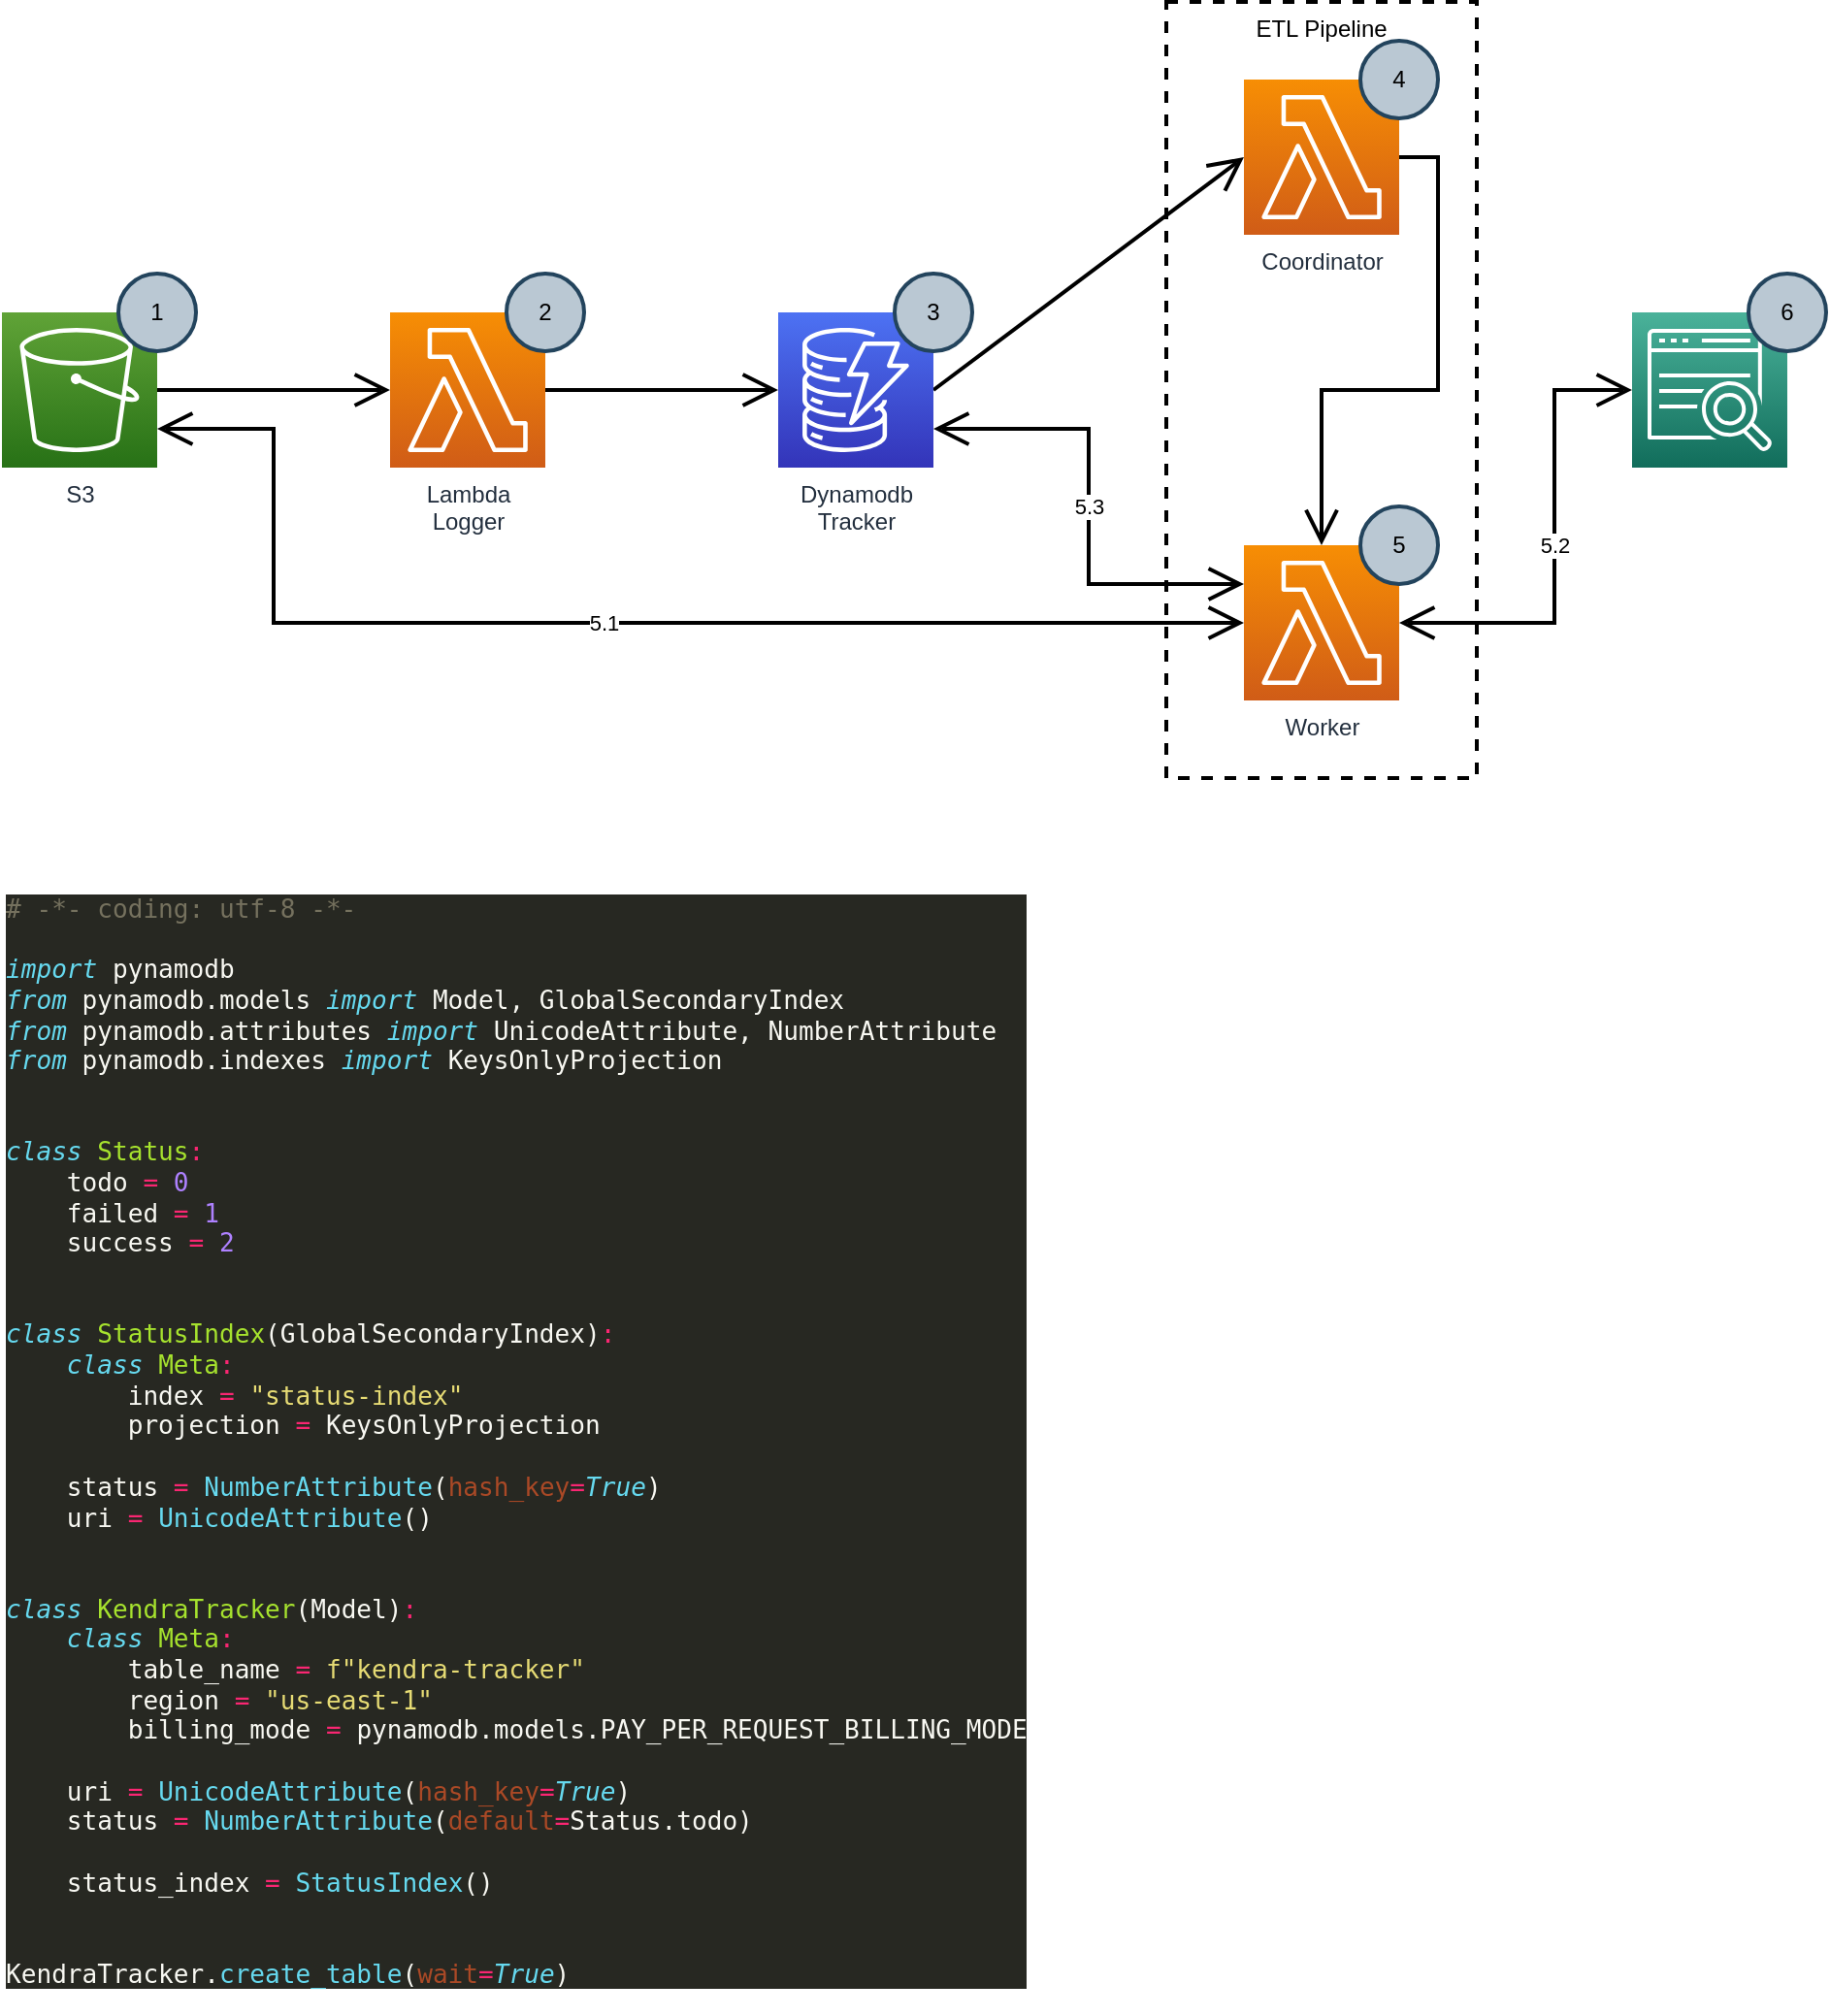 <mxfile version="15.3.5" type="device"><diagram id="dCZmBSks4zcnj14Uf_Pd" name="Page-1"><mxGraphModel dx="1106" dy="852" grid="1" gridSize="10" guides="1" tooltips="1" connect="1" arrows="1" fold="1" page="1" pageScale="1" pageWidth="850" pageHeight="1100" math="0" shadow="0"><root><mxCell id="0"/><mxCell id="1" parent="0"/><mxCell id="IimCRStlmrh1GNLAaA9s-11" style="edgeStyle=none;curved=1;rounded=0;orthogonalLoop=1;jettySize=auto;html=1;exitX=1;exitY=0.5;exitDx=0;exitDy=0;exitPerimeter=0;entryX=0;entryY=0.5;entryDx=0;entryDy=0;entryPerimeter=0;endArrow=open;startSize=14;endSize=14;sourcePerimeterSpacing=8;targetPerimeterSpacing=8;strokeWidth=2;" parent="1" source="IimCRStlmrh1GNLAaA9s-1" target="IimCRStlmrh1GNLAaA9s-2" edge="1"><mxGeometry relative="1" as="geometry"/></mxCell><mxCell id="IimCRStlmrh1GNLAaA9s-1" value="S3" style="sketch=0;points=[[0,0,0],[0.25,0,0],[0.5,0,0],[0.75,0,0],[1,0,0],[0,1,0],[0.25,1,0],[0.5,1,0],[0.75,1,0],[1,1,0],[0,0.25,0],[0,0.5,0],[0,0.75,0],[1,0.25,0],[1,0.5,0],[1,0.75,0]];outlineConnect=0;fontColor=#232F3E;gradientColor=#60A337;gradientDirection=north;fillColor=#277116;strokeColor=#ffffff;dashed=0;verticalLabelPosition=bottom;verticalAlign=top;align=center;html=1;fontSize=12;fontStyle=0;aspect=fixed;shape=mxgraph.aws4.resourceIcon;resIcon=mxgraph.aws4.s3;hachureGap=4;pointerEvents=0;strokeWidth=2;" parent="1" vertex="1"><mxGeometry x="120" y="320" width="80" height="80" as="geometry"/></mxCell><mxCell id="IimCRStlmrh1GNLAaA9s-12" style="edgeStyle=none;curved=1;rounded=0;orthogonalLoop=1;jettySize=auto;html=1;exitX=1;exitY=0.5;exitDx=0;exitDy=0;exitPerimeter=0;entryX=0;entryY=0.5;entryDx=0;entryDy=0;entryPerimeter=0;endArrow=open;startSize=14;endSize=14;sourcePerimeterSpacing=8;targetPerimeterSpacing=8;strokeWidth=2;" parent="1" source="IimCRStlmrh1GNLAaA9s-2" target="IimCRStlmrh1GNLAaA9s-3" edge="1"><mxGeometry relative="1" as="geometry"/></mxCell><mxCell id="IimCRStlmrh1GNLAaA9s-2" value="Lambda&lt;br&gt;Logger" style="sketch=0;points=[[0,0,0],[0.25,0,0],[0.5,0,0],[0.75,0,0],[1,0,0],[0,1,0],[0.25,1,0],[0.5,1,0],[0.75,1,0],[1,1,0],[0,0.25,0],[0,0.5,0],[0,0.75,0],[1,0.25,0],[1,0.5,0],[1,0.75,0]];outlineConnect=0;fontColor=#232F3E;gradientColor=#F78E04;gradientDirection=north;fillColor=#D05C17;strokeColor=#ffffff;dashed=0;verticalLabelPosition=bottom;verticalAlign=top;align=center;html=1;fontSize=12;fontStyle=0;aspect=fixed;shape=mxgraph.aws4.resourceIcon;resIcon=mxgraph.aws4.lambda;hachureGap=4;pointerEvents=0;strokeWidth=2;" parent="1" vertex="1"><mxGeometry x="320" y="320" width="80" height="80" as="geometry"/></mxCell><mxCell id="kicrCc80yReq3UENlmtU-2" style="edgeStyle=none;curved=1;rounded=0;orthogonalLoop=1;jettySize=auto;html=1;exitX=1;exitY=0.5;exitDx=0;exitDy=0;exitPerimeter=0;entryX=0;entryY=0.5;entryDx=0;entryDy=0;entryPerimeter=0;endArrow=open;startSize=14;endSize=14;sourcePerimeterSpacing=8;targetPerimeterSpacing=8;strokeWidth=2;" edge="1" parent="1" source="IimCRStlmrh1GNLAaA9s-3" target="IimCRStlmrh1GNLAaA9s-8"><mxGeometry relative="1" as="geometry"/></mxCell><mxCell id="IimCRStlmrh1GNLAaA9s-3" value="Dynamodb&lt;br&gt;Tracker" style="sketch=0;points=[[0,0,0],[0.25,0,0],[0.5,0,0],[0.75,0,0],[1,0,0],[0,1,0],[0.25,1,0],[0.5,1,0],[0.75,1,0],[1,1,0],[0,0.25,0],[0,0.5,0],[0,0.75,0],[1,0.25,0],[1,0.5,0],[1,0.75,0]];outlineConnect=0;fontColor=#232F3E;gradientColor=#4D72F3;gradientDirection=north;fillColor=#3334B9;strokeColor=#ffffff;dashed=0;verticalLabelPosition=bottom;verticalAlign=top;align=center;html=1;fontSize=12;fontStyle=0;aspect=fixed;shape=mxgraph.aws4.resourceIcon;resIcon=mxgraph.aws4.dynamodb;hachureGap=4;pointerEvents=0;strokeWidth=2;" parent="1" vertex="1"><mxGeometry x="520" y="320" width="80" height="80" as="geometry"/></mxCell><mxCell id="IimCRStlmrh1GNLAaA9s-7" value="&lt;pre style=&quot;background-color: #272822 ; color: #f8f8f2 ; font-family: &amp;quot;jetbrains mono&amp;quot; , monospace ; font-size: 9.8pt&quot;&gt;&lt;span style=&quot;color: #75715e&quot;&gt;# -*- coding: utf-8 -*-&lt;br&gt;&lt;/span&gt;&lt;span style=&quot;color: #75715e&quot;&gt;&lt;br&gt;&lt;/span&gt;&lt;span style=&quot;color: #66d9ef ; font-style: italic&quot;&gt;import &lt;/span&gt;pynamodb&lt;br&gt;&lt;span style=&quot;color: #66d9ef ; font-style: italic&quot;&gt;from &lt;/span&gt;pynamodb.models &lt;span style=&quot;color: #66d9ef ; font-style: italic&quot;&gt;import &lt;/span&gt;Model, GlobalSecondaryIndex&lt;br&gt;&lt;span style=&quot;color: #66d9ef ; font-style: italic&quot;&gt;from &lt;/span&gt;pynamodb.attributes &lt;span style=&quot;color: #66d9ef ; font-style: italic&quot;&gt;import &lt;/span&gt;UnicodeAttribute, NumberAttribute&lt;br&gt;&lt;span style=&quot;color: #66d9ef ; font-style: italic&quot;&gt;from &lt;/span&gt;pynamodb.indexes &lt;span style=&quot;color: #66d9ef ; font-style: italic&quot;&gt;import &lt;/span&gt;KeysOnlyProjection&lt;br&gt;&lt;br&gt;&lt;br&gt;&lt;span style=&quot;color: #66d9ef ; font-style: italic&quot;&gt;class &lt;/span&gt;&lt;span style=&quot;color: #a6e22e&quot;&gt;Status&lt;/span&gt;&lt;span style=&quot;color: #f92672&quot;&gt;:&lt;br&gt;&lt;/span&gt;&lt;span style=&quot;color: #f92672&quot;&gt;    &lt;/span&gt;todo &lt;span style=&quot;color: #f92672&quot;&gt;= &lt;/span&gt;&lt;span style=&quot;color: #ae81ff&quot;&gt;0&lt;br&gt;&lt;/span&gt;&lt;span style=&quot;color: #ae81ff&quot;&gt;    &lt;/span&gt;failed &lt;span style=&quot;color: #f92672&quot;&gt;= &lt;/span&gt;&lt;span style=&quot;color: #ae81ff&quot;&gt;1&lt;br&gt;&lt;/span&gt;&lt;span style=&quot;color: #ae81ff&quot;&gt;    &lt;/span&gt;success &lt;span style=&quot;color: #f92672&quot;&gt;= &lt;/span&gt;&lt;span style=&quot;color: #ae81ff&quot;&gt;2&lt;br&gt;&lt;/span&gt;&lt;span style=&quot;color: #ae81ff&quot;&gt;&lt;br&gt;&lt;/span&gt;&lt;span style=&quot;color: #ae81ff&quot;&gt;&lt;br&gt;&lt;/span&gt;&lt;span style=&quot;color: #66d9ef ; font-style: italic&quot;&gt;class &lt;/span&gt;&lt;span style=&quot;color: #a6e22e&quot;&gt;StatusIndex&lt;/span&gt;(GlobalSecondaryIndex)&lt;span style=&quot;color: #f92672&quot;&gt;:&lt;br&gt;&lt;/span&gt;&lt;span style=&quot;color: #f92672&quot;&gt;    &lt;/span&gt;&lt;span style=&quot;color: #66d9ef ; font-style: italic&quot;&gt;class &lt;/span&gt;&lt;span style=&quot;color: #a6e22e&quot;&gt;Meta&lt;/span&gt;&lt;span style=&quot;color: #f92672&quot;&gt;:&lt;br&gt;&lt;/span&gt;&lt;span style=&quot;color: #f92672&quot;&gt;        &lt;/span&gt;index &lt;span style=&quot;color: #f92672&quot;&gt;= &lt;/span&gt;&lt;span style=&quot;color: #e6db74&quot;&gt;&quot;status-index&quot;&lt;br&gt;&lt;/span&gt;&lt;span style=&quot;color: #e6db74&quot;&gt;        &lt;/span&gt;projection &lt;span style=&quot;color: #f92672&quot;&gt;= &lt;/span&gt;KeysOnlyProjection&lt;br&gt;&lt;br&gt;    status &lt;span style=&quot;color: #f92672&quot;&gt;= &lt;/span&gt;&lt;span style=&quot;color: #66d9ef&quot;&gt;NumberAttribute&lt;/span&gt;(&lt;span style=&quot;color: #aa4926&quot;&gt;hash_key&lt;/span&gt;&lt;span style=&quot;color: #f92672&quot;&gt;=&lt;/span&gt;&lt;span style=&quot;color: #66d9ef ; font-style: italic&quot;&gt;True&lt;/span&gt;)&lt;br&gt;    uri &lt;span style=&quot;color: #f92672&quot;&gt;= &lt;/span&gt;&lt;span style=&quot;color: #66d9ef&quot;&gt;UnicodeAttribute&lt;/span&gt;()&lt;br&gt;&lt;br&gt;&lt;br&gt;&lt;span style=&quot;color: #66d9ef ; font-style: italic&quot;&gt;class &lt;/span&gt;&lt;span style=&quot;color: #a6e22e&quot;&gt;KendraTracker&lt;/span&gt;(Model)&lt;span style=&quot;color: #f92672&quot;&gt;:&lt;br&gt;&lt;/span&gt;&lt;span style=&quot;color: #f92672&quot;&gt;    &lt;/span&gt;&lt;span style=&quot;color: #66d9ef ; font-style: italic&quot;&gt;class &lt;/span&gt;&lt;span style=&quot;color: #a6e22e&quot;&gt;Meta&lt;/span&gt;&lt;span style=&quot;color: #f92672&quot;&gt;:&lt;br&gt;&lt;/span&gt;&lt;span style=&quot;color: #f92672&quot;&gt;        &lt;/span&gt;table_name &lt;span style=&quot;color: #f92672&quot;&gt;= &lt;/span&gt;&lt;span style=&quot;color: #e6db74&quot;&gt;f&quot;kendra-tracker&quot;&lt;br&gt;&lt;/span&gt;&lt;span style=&quot;color: #e6db74&quot;&gt;        &lt;/span&gt;region &lt;span style=&quot;color: #f92672&quot;&gt;= &lt;/span&gt;&lt;span style=&quot;color: #e6db74&quot;&gt;&quot;us-east-1&quot;&lt;br&gt;&lt;/span&gt;&lt;span style=&quot;color: #e6db74&quot;&gt;        &lt;/span&gt;billing_mode &lt;span style=&quot;color: #f92672&quot;&gt;= &lt;/span&gt;pynamodb.models.PAY_PER_REQUEST_BILLING_MODE&lt;br&gt;&lt;br&gt;    uri &lt;span style=&quot;color: #f92672&quot;&gt;= &lt;/span&gt;&lt;span style=&quot;color: #66d9ef&quot;&gt;UnicodeAttribute&lt;/span&gt;(&lt;span style=&quot;color: #aa4926&quot;&gt;hash_key&lt;/span&gt;&lt;span style=&quot;color: #f92672&quot;&gt;=&lt;/span&gt;&lt;span style=&quot;color: #66d9ef ; font-style: italic&quot;&gt;True&lt;/span&gt;)&lt;br&gt;    status &lt;span style=&quot;color: #f92672&quot;&gt;= &lt;/span&gt;&lt;span style=&quot;color: #66d9ef&quot;&gt;NumberAttribute&lt;/span&gt;(&lt;span style=&quot;color: #aa4926&quot;&gt;default&lt;/span&gt;&lt;span style=&quot;color: #f92672&quot;&gt;=&lt;/span&gt;Status.todo)&lt;br&gt;&lt;br&gt;    status_index &lt;span style=&quot;color: #f92672&quot;&gt;= &lt;/span&gt;&lt;span style=&quot;color: #66d9ef&quot;&gt;StatusIndex&lt;/span&gt;()&lt;br&gt;&lt;br&gt;&lt;br&gt;KendraTracker.&lt;span style=&quot;color: #66d9ef&quot;&gt;create_table&lt;/span&gt;(&lt;span style=&quot;color: #aa4926&quot;&gt;wait&lt;/span&gt;&lt;span style=&quot;color: #f92672&quot;&gt;=&lt;/span&gt;&lt;span style=&quot;color: #66d9ef ; font-style: italic&quot;&gt;True&lt;/span&gt;)&lt;br&gt;&lt;/pre&gt;" style="text;whiteSpace=wrap;html=1;strokeWidth=2;" parent="1" vertex="1"><mxGeometry x="120" y="600" width="560" height="550" as="geometry"/></mxCell><mxCell id="kicrCc80yReq3UENlmtU-3" style="edgeStyle=orthogonalEdgeStyle;rounded=0;orthogonalLoop=1;jettySize=auto;html=1;exitX=1;exitY=0.5;exitDx=0;exitDy=0;exitPerimeter=0;entryX=0.5;entryY=0;entryDx=0;entryDy=0;entryPerimeter=0;endArrow=open;startSize=14;endSize=14;sourcePerimeterSpacing=8;targetPerimeterSpacing=8;strokeWidth=2;" edge="1" parent="1" source="IimCRStlmrh1GNLAaA9s-8" target="IimCRStlmrh1GNLAaA9s-9"><mxGeometry relative="1" as="geometry"><Array as="points"><mxPoint x="860" y="240"/><mxPoint x="860" y="360"/><mxPoint x="800" y="360"/></Array></mxGeometry></mxCell><mxCell id="IimCRStlmrh1GNLAaA9s-8" value="Coordinator" style="sketch=0;points=[[0,0,0],[0.25,0,0],[0.5,0,0],[0.75,0,0],[1,0,0],[0,1,0],[0.25,1,0],[0.5,1,0],[0.75,1,0],[1,1,0],[0,0.25,0],[0,0.5,0],[0,0.75,0],[1,0.25,0],[1,0.5,0],[1,0.75,0]];outlineConnect=0;fontColor=#232F3E;gradientColor=#F78E04;gradientDirection=north;fillColor=#D05C17;strokeColor=#ffffff;dashed=0;verticalLabelPosition=bottom;verticalAlign=top;align=center;html=1;fontSize=12;fontStyle=0;aspect=fixed;shape=mxgraph.aws4.resourceIcon;resIcon=mxgraph.aws4.lambda;hachureGap=4;pointerEvents=0;strokeWidth=2;" parent="1" vertex="1"><mxGeometry x="760" y="200" width="80" height="80" as="geometry"/></mxCell><mxCell id="kicrCc80yReq3UENlmtU-5" value="5.1" style="edgeStyle=orthogonalEdgeStyle;rounded=0;orthogonalLoop=1;jettySize=auto;html=1;exitX=0;exitY=0.5;exitDx=0;exitDy=0;exitPerimeter=0;entryX=1;entryY=0.75;entryDx=0;entryDy=0;entryPerimeter=0;endArrow=open;startSize=14;endSize=14;sourcePerimeterSpacing=8;targetPerimeterSpacing=8;strokeWidth=2;startArrow=open;startFill=0;" edge="1" parent="1" source="IimCRStlmrh1GNLAaA9s-9" target="IimCRStlmrh1GNLAaA9s-1"><mxGeometry relative="1" as="geometry"><Array as="points"><mxPoint x="260" y="480"/><mxPoint x="260" y="380"/></Array></mxGeometry></mxCell><mxCell id="kicrCc80yReq3UENlmtU-6" value="5.3" style="edgeStyle=orthogonalEdgeStyle;rounded=0;orthogonalLoop=1;jettySize=auto;html=1;exitX=0;exitY=0.25;exitDx=0;exitDy=0;exitPerimeter=0;entryX=1;entryY=0.75;entryDx=0;entryDy=0;entryPerimeter=0;startArrow=open;startFill=0;endArrow=open;startSize=14;endSize=14;sourcePerimeterSpacing=8;targetPerimeterSpacing=8;strokeWidth=2;" edge="1" parent="1" source="IimCRStlmrh1GNLAaA9s-9" target="IimCRStlmrh1GNLAaA9s-3"><mxGeometry relative="1" as="geometry"/></mxCell><mxCell id="kicrCc80yReq3UENlmtU-7" value="5.2" style="edgeStyle=orthogonalEdgeStyle;rounded=0;orthogonalLoop=1;jettySize=auto;html=1;exitX=1;exitY=0.5;exitDx=0;exitDy=0;exitPerimeter=0;entryX=0;entryY=0.5;entryDx=0;entryDy=0;entryPerimeter=0;startArrow=open;startFill=0;endArrow=open;startSize=14;endSize=14;sourcePerimeterSpacing=8;targetPerimeterSpacing=8;strokeWidth=2;" edge="1" parent="1" source="IimCRStlmrh1GNLAaA9s-9" target="IimCRStlmrh1GNLAaA9s-10"><mxGeometry relative="1" as="geometry"><Array as="points"><mxPoint x="920" y="480"/><mxPoint x="920" y="360"/></Array></mxGeometry></mxCell><mxCell id="IimCRStlmrh1GNLAaA9s-9" value="Worker" style="sketch=0;points=[[0,0,0],[0.25,0,0],[0.5,0,0],[0.75,0,0],[1,0,0],[0,1,0],[0.25,1,0],[0.5,1,0],[0.75,1,0],[1,1,0],[0,0.25,0],[0,0.5,0],[0,0.75,0],[1,0.25,0],[1,0.5,0],[1,0.75,0]];outlineConnect=0;fontColor=#232F3E;gradientColor=#F78E04;gradientDirection=north;fillColor=#D05C17;strokeColor=#ffffff;dashed=0;verticalLabelPosition=bottom;verticalAlign=top;align=center;html=1;fontSize=12;fontStyle=0;aspect=fixed;shape=mxgraph.aws4.resourceIcon;resIcon=mxgraph.aws4.lambda;hachureGap=4;pointerEvents=0;strokeWidth=2;" parent="1" vertex="1"><mxGeometry x="760" y="440" width="80" height="80" as="geometry"/></mxCell><mxCell id="IimCRStlmrh1GNLAaA9s-10" value="" style="sketch=0;points=[[0,0,0],[0.25,0,0],[0.5,0,0],[0.75,0,0],[1,0,0],[0,1,0],[0.25,1,0],[0.5,1,0],[0.75,1,0],[1,1,0],[0,0.25,0],[0,0.5,0],[0,0.75,0],[1,0.25,0],[1,0.5,0],[1,0.75,0]];outlineConnect=0;fontColor=#232F3E;gradientColor=#4AB29A;gradientDirection=north;fillColor=#116D5B;strokeColor=#ffffff;dashed=0;verticalLabelPosition=bottom;verticalAlign=top;align=center;html=1;fontSize=12;fontStyle=0;aspect=fixed;shape=mxgraph.aws4.resourceIcon;resIcon=mxgraph.aws4.kendra;hachureGap=4;pointerEvents=0;strokeWidth=2;" parent="1" vertex="1"><mxGeometry x="960" y="320" width="80" height="80" as="geometry"/></mxCell><mxCell id="kicrCc80yReq3UENlmtU-1" value="ETL Pipeline" style="rounded=0;whiteSpace=wrap;html=1;hachureGap=4;pointerEvents=0;dashed=1;fillColor=none;strokeWidth=2;verticalAlign=top;" vertex="1" parent="1"><mxGeometry x="720" y="160" width="160" height="400" as="geometry"/></mxCell><mxCell id="kicrCc80yReq3UENlmtU-9" value="1" style="ellipse;whiteSpace=wrap;html=1;aspect=fixed;hachureGap=4;pointerEvents=0;strokeWidth=2;fillColor=#bac8d3;verticalAlign=middle;strokeColor=#23445d;" vertex="1" parent="1"><mxGeometry x="180" y="300" width="40" height="40" as="geometry"/></mxCell><mxCell id="kicrCc80yReq3UENlmtU-10" value="2" style="ellipse;whiteSpace=wrap;html=1;aspect=fixed;hachureGap=4;pointerEvents=0;strokeWidth=2;fillColor=#bac8d3;verticalAlign=middle;strokeColor=#23445d;" vertex="1" parent="1"><mxGeometry x="380" y="300" width="40" height="40" as="geometry"/></mxCell><mxCell id="kicrCc80yReq3UENlmtU-11" value="3" style="ellipse;whiteSpace=wrap;html=1;aspect=fixed;hachureGap=4;pointerEvents=0;strokeWidth=2;fillColor=#bac8d3;verticalAlign=middle;strokeColor=#23445d;" vertex="1" parent="1"><mxGeometry x="580" y="300" width="40" height="40" as="geometry"/></mxCell><mxCell id="kicrCc80yReq3UENlmtU-12" value="4" style="ellipse;whiteSpace=wrap;html=1;aspect=fixed;hachureGap=4;pointerEvents=0;strokeWidth=2;fillColor=#bac8d3;verticalAlign=middle;strokeColor=#23445d;" vertex="1" parent="1"><mxGeometry x="820" y="180" width="40" height="40" as="geometry"/></mxCell><mxCell id="kicrCc80yReq3UENlmtU-13" value="5" style="ellipse;whiteSpace=wrap;html=1;aspect=fixed;hachureGap=4;pointerEvents=0;strokeWidth=2;fillColor=#bac8d3;verticalAlign=middle;strokeColor=#23445d;" vertex="1" parent="1"><mxGeometry x="820" y="420" width="40" height="40" as="geometry"/></mxCell><mxCell id="kicrCc80yReq3UENlmtU-14" value="6" style="ellipse;whiteSpace=wrap;html=1;aspect=fixed;hachureGap=4;pointerEvents=0;strokeWidth=2;fillColor=#bac8d3;verticalAlign=middle;strokeColor=#23445d;" vertex="1" parent="1"><mxGeometry x="1020" y="300" width="40" height="40" as="geometry"/></mxCell></root></mxGraphModel></diagram></mxfile>